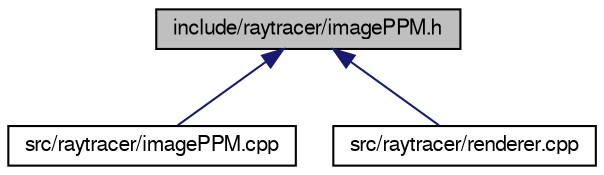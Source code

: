 digraph "include/raytracer/imagePPM.h"
{
  edge [fontname="FreeSans",fontsize="10",labelfontname="FreeSans",labelfontsize="10"];
  node [fontname="FreeSans",fontsize="10",shape=record];
  Node1 [label="include/raytracer/imagePPM.h",height=0.2,width=0.4,color="black", fillcolor="grey75", style="filled", fontcolor="black"];
  Node1 -> Node2 [dir="back",color="midnightblue",fontsize="10",style="solid"];
  Node2 [label="src/raytracer/imagePPM.cpp",height=0.2,width=0.4,color="black", fillcolor="white", style="filled",URL="$imagePPM_8cpp.html"];
  Node1 -> Node3 [dir="back",color="midnightblue",fontsize="10",style="solid"];
  Node3 [label="src/raytracer/renderer.cpp",height=0.2,width=0.4,color="black", fillcolor="white", style="filled",URL="$renderer_8cpp.html"];
}
